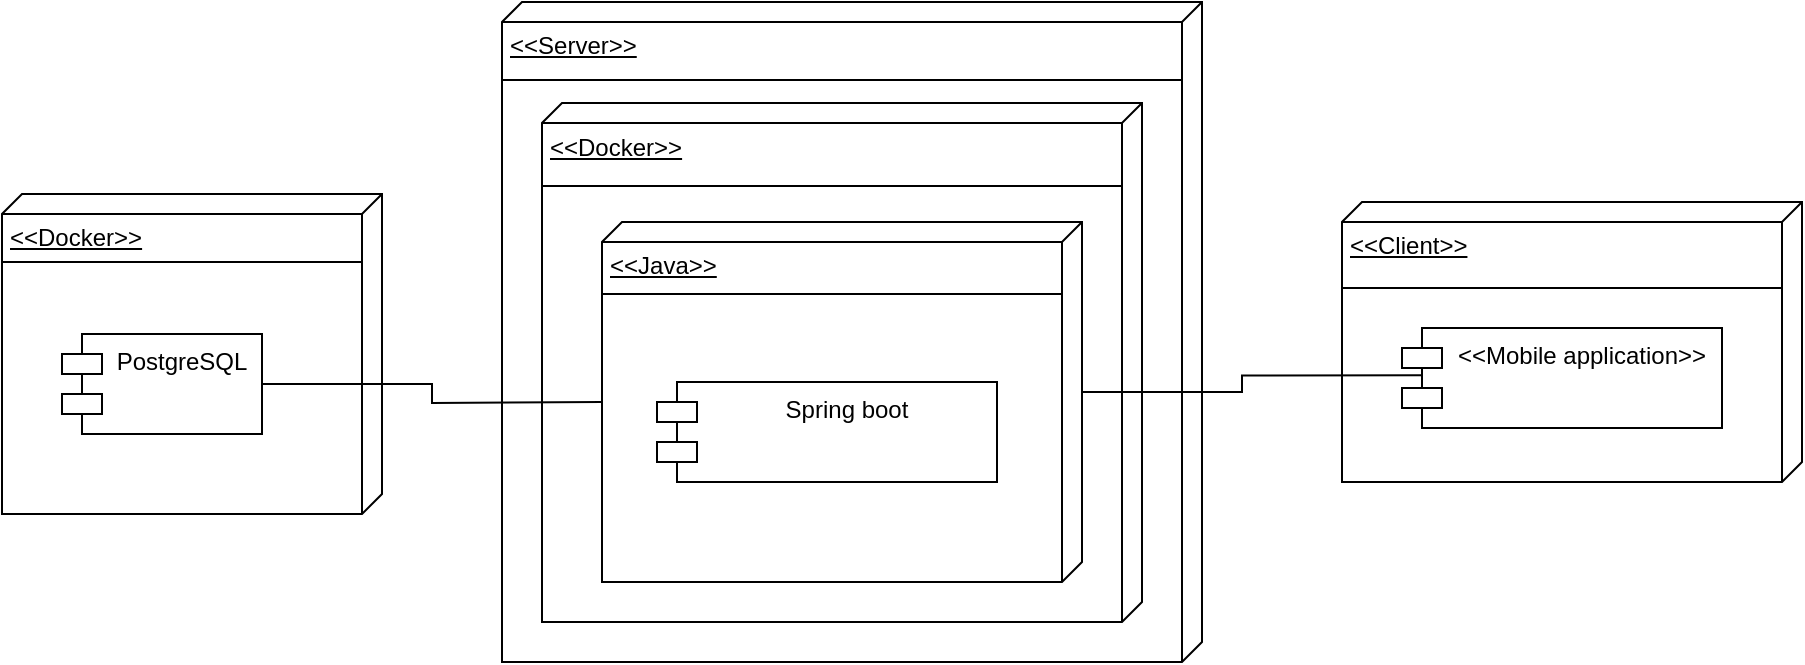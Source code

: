 <mxfile version="20.8.16" type="device"><diagram name="Страница 1" id="copOq0IYJXBchJYswMkl"><mxGraphModel dx="1847" dy="542" grid="1" gridSize="10" guides="1" tooltips="1" connect="1" arrows="1" fold="1" page="1" pageScale="1" pageWidth="827" pageHeight="1169" math="0" shadow="0"><root><mxCell id="0"/><mxCell id="1" parent="0"/><mxCell id="OQjpUVo_aa5RFfH20BbA-2" value="&amp;lt;&amp;lt;Server&amp;gt;&amp;gt;&lt;br&gt;" style="verticalAlign=top;align=left;spacingTop=8;spacingLeft=2;spacingRight=12;shape=cube;size=10;direction=south;fontStyle=4;html=1;whiteSpace=wrap;" parent="1" vertex="1"><mxGeometry x="160" y="110" width="350" height="330" as="geometry"/></mxCell><mxCell id="OQjpUVo_aa5RFfH20BbA-3" value="&amp;lt;&amp;lt;Client&amp;gt;&amp;gt;" style="verticalAlign=top;align=left;spacingTop=8;spacingLeft=2;spacingRight=12;shape=cube;size=10;direction=south;fontStyle=4;html=1;whiteSpace=wrap;" parent="1" vertex="1"><mxGeometry x="580" y="210" width="230" height="140" as="geometry"/></mxCell><mxCell id="OQjpUVo_aa5RFfH20BbA-8" value="" style="line;strokeWidth=1;fillColor=none;align=left;verticalAlign=middle;spacingTop=-1;spacingLeft=3;spacingRight=3;rotatable=0;labelPosition=right;points=[];portConstraint=eastwest;strokeColor=inherit;" parent="1" vertex="1"><mxGeometry x="580" y="249" width="220" height="8" as="geometry"/></mxCell><mxCell id="VoP3cc09JqW7iOE8_yLx-1" value="&amp;lt;&amp;lt;Docker&amp;gt;&amp;gt;" style="verticalAlign=top;align=left;spacingTop=8;spacingLeft=2;spacingRight=12;shape=cube;size=10;direction=south;fontStyle=4;html=1;whiteSpace=wrap;" parent="1" vertex="1"><mxGeometry x="-90" y="206" width="190" height="160" as="geometry"/></mxCell><mxCell id="VoP3cc09JqW7iOE8_yLx-3" value="&amp;lt;&amp;lt;Docker&amp;gt;&amp;gt;" style="verticalAlign=top;align=left;spacingTop=8;spacingLeft=2;spacingRight=12;shape=cube;size=10;direction=south;fontStyle=4;html=1;whiteSpace=wrap;" parent="1" vertex="1"><mxGeometry x="180" y="160.5" width="300" height="259.5" as="geometry"/></mxCell><mxCell id="OQjpUVo_aa5RFfH20BbA-7" value="&amp;lt;&amp;lt;Java&amp;gt;&amp;gt;" style="verticalAlign=top;align=left;spacingTop=8;spacingLeft=2;spacingRight=12;shape=cube;size=10;direction=south;fontStyle=4;html=1;whiteSpace=wrap;" parent="1" vertex="1"><mxGeometry x="210" y="220" width="240" height="180" as="geometry"/></mxCell><mxCell id="OQjpUVo_aa5RFfH20BbA-10" value="" style="line;strokeWidth=1;fillColor=none;align=left;verticalAlign=middle;spacingTop=-1;spacingLeft=3;spacingRight=3;rotatable=0;labelPosition=right;points=[];portConstraint=eastwest;strokeColor=inherit;" parent="1" vertex="1"><mxGeometry x="210" y="252" width="230" height="8" as="geometry"/></mxCell><mxCell id="VoP3cc09JqW7iOE8_yLx-5" value="" style="line;strokeWidth=1;fillColor=none;align=left;verticalAlign=middle;spacingTop=-1;spacingLeft=3;spacingRight=3;rotatable=0;labelPosition=right;points=[];portConstraint=eastwest;strokeColor=inherit;" parent="1" vertex="1"><mxGeometry x="-90" y="236" width="180" height="8" as="geometry"/></mxCell><mxCell id="VoP3cc09JqW7iOE8_yLx-6" value="" style="line;strokeWidth=1;fillColor=none;align=left;verticalAlign=middle;spacingTop=-1;spacingLeft=3;spacingRight=3;rotatable=0;labelPosition=right;points=[];portConstraint=eastwest;strokeColor=inherit;" parent="1" vertex="1"><mxGeometry x="180" y="198" width="290" height="8" as="geometry"/></mxCell><mxCell id="VoP3cc09JqW7iOE8_yLx-7" value="" style="line;strokeWidth=1;fillColor=none;align=left;verticalAlign=middle;spacingTop=-1;spacingLeft=3;spacingRight=3;rotatable=0;labelPosition=right;points=[];portConstraint=eastwest;strokeColor=inherit;" parent="1" vertex="1"><mxGeometry x="160" y="145" width="340" height="8" as="geometry"/></mxCell><mxCell id="VoP3cc09JqW7iOE8_yLx-8" style="edgeStyle=orthogonalEdgeStyle;rounded=0;orthogonalLoop=1;jettySize=auto;html=1;endArrow=none;endFill=0;exitX=1;exitY=0.5;exitDx=0;exitDy=0;" parent="1" source="cJ1wI_eiTeOq5N4r_Z7M-2" edge="1"><mxGeometry relative="1" as="geometry"><mxPoint x="40" y="293" as="sourcePoint"/><mxPoint x="210" y="310" as="targetPoint"/></mxGeometry></mxCell><mxCell id="VoP3cc09JqW7iOE8_yLx-9" style="edgeStyle=orthogonalEdgeStyle;rounded=0;orthogonalLoop=1;jettySize=auto;html=1;exitX=0;exitY=0;exitDx=85;exitDy=0;exitPerimeter=0;endArrow=none;endFill=0;entryX=0.06;entryY=0.473;entryDx=0;entryDy=0;entryPerimeter=0;" parent="1" source="OQjpUVo_aa5RFfH20BbA-7" target="cJ1wI_eiTeOq5N4r_Z7M-3" edge="1"><mxGeometry relative="1" as="geometry"><mxPoint x="600" y="285" as="targetPoint"/></mxGeometry></mxCell><mxCell id="cJ1wI_eiTeOq5N4r_Z7M-1" value="Spring boot" style="shape=module;align=left;spacingLeft=20;align=center;verticalAlign=top;" vertex="1" parent="1"><mxGeometry x="237.5" y="300" width="170" height="50" as="geometry"/></mxCell><mxCell id="cJ1wI_eiTeOq5N4r_Z7M-2" value="PostgreSQL" style="shape=module;align=left;spacingLeft=20;align=center;verticalAlign=top;" vertex="1" parent="1"><mxGeometry x="-60" y="276" width="100" height="50" as="geometry"/></mxCell><mxCell id="cJ1wI_eiTeOq5N4r_Z7M-3" value="&lt;&lt;Mobile application&gt;&gt;" style="shape=module;align=left;spacingLeft=20;align=center;verticalAlign=top;" vertex="1" parent="1"><mxGeometry x="610" y="273" width="160" height="50" as="geometry"/></mxCell></root></mxGraphModel></diagram></mxfile>